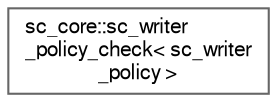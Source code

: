 digraph "Graphical Class Hierarchy"
{
 // LATEX_PDF_SIZE
  bgcolor="transparent";
  edge [fontname=FreeSans,fontsize=10,labelfontname=FreeSans,labelfontsize=10];
  node [fontname=FreeSans,fontsize=10,shape=box,height=0.2,width=0.4];
  rankdir="LR";
  Node0 [id="Node000000",label="sc_core::sc_writer\l_policy_check\< sc_writer\l_policy \>",height=0.2,width=0.4,color="grey40", fillcolor="white", style="filled",URL="$a01525.html",tooltip=" "];
}
